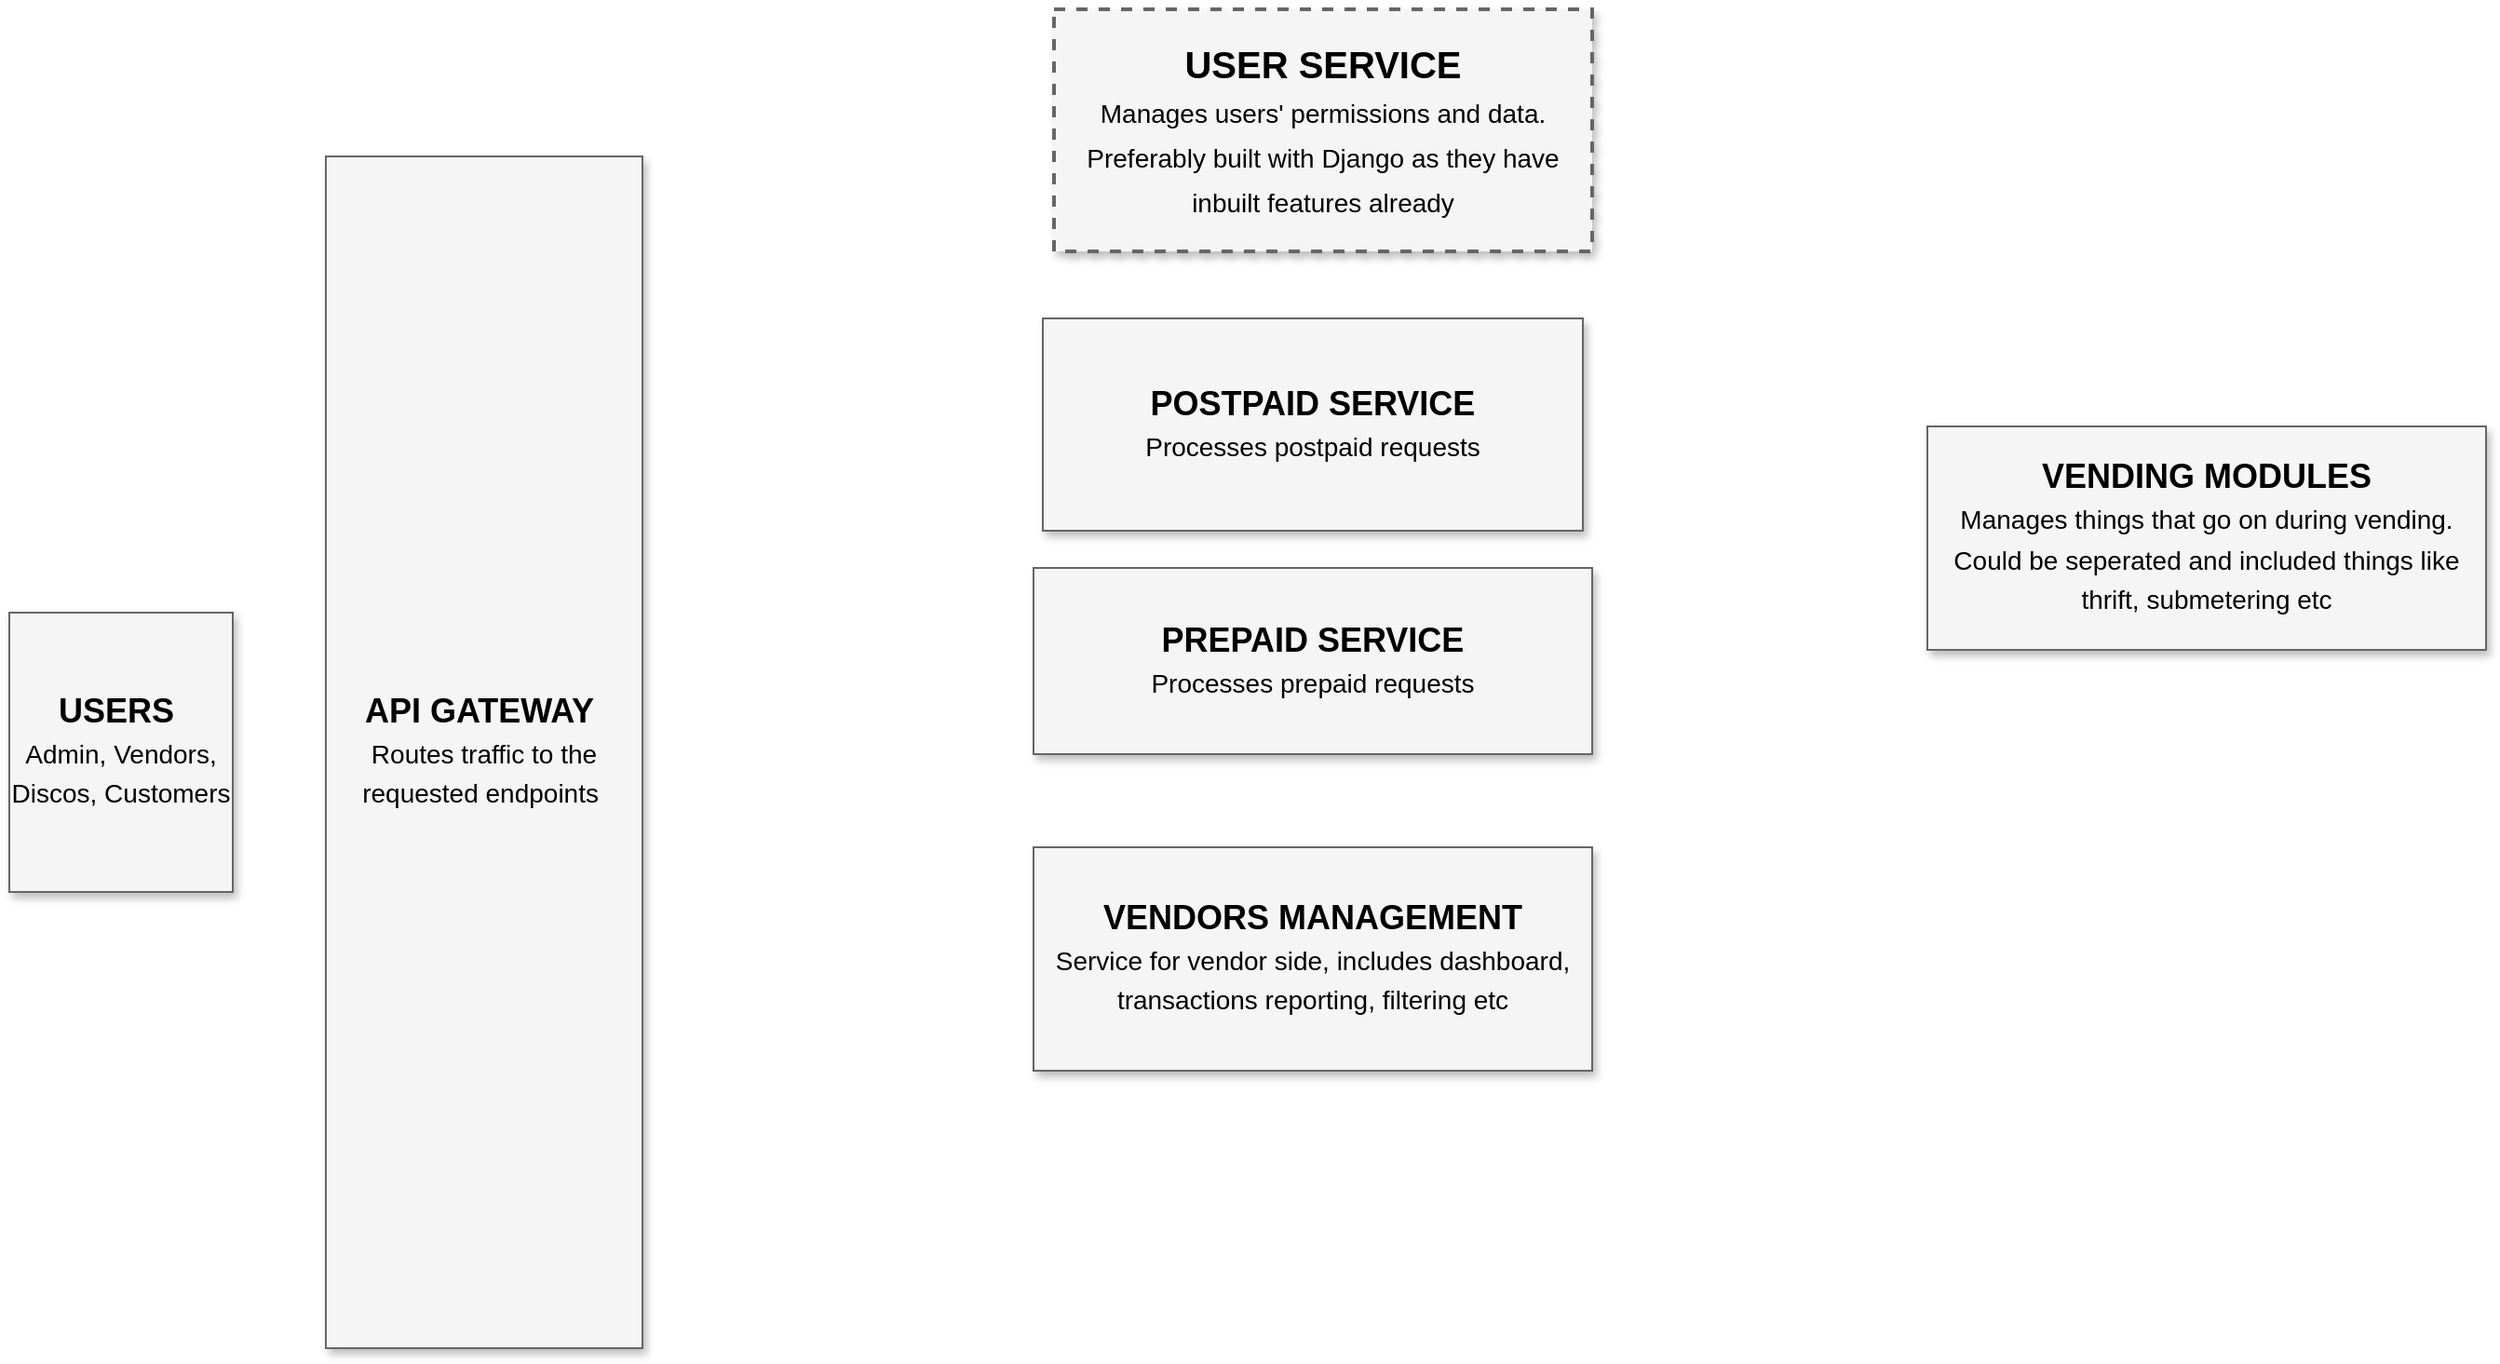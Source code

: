 <mxfile version="21.0.8" type="github">
  <diagram name="Page-1" id="90a13364-a465-7bf4-72fc-28e22215d7a0">
    <mxGraphModel dx="1434" dy="714" grid="1" gridSize="10" guides="1" tooltips="1" connect="1" arrows="1" fold="1" page="1" pageScale="1.5" pageWidth="1169" pageHeight="826" background="none" math="0" shadow="0">
      <root>
        <mxCell id="0" style=";html=1;" />
        <mxCell id="1" style=";html=1;" parent="0" />
        <mxCell id="3a17f1ce550125da-1" value="&lt;b&gt;USER SERVICE&lt;/b&gt;&lt;br&gt;&lt;span style=&quot;font-size: 14px;&quot;&gt;Manages users&#39; permissions and data. Preferably built with Django as they have inbuilt features already&lt;/span&gt;" style="whiteSpace=wrap;html=1;shadow=1;fontSize=20;fillColor=#f5f5f5;strokeColor=#666666;strokeWidth=2;dashed=1;" parent="1" vertex="1">
          <mxGeometry x="661" y="340" width="289" height="130" as="geometry" />
        </mxCell>
        <mxCell id="3a17f1ce550125da-2" value="&lt;b&gt;API GATEWAY&lt;/b&gt;&amp;nbsp;&lt;br&gt;&lt;font style=&quot;font-size: 14px;&quot;&gt;Routes traffic to the requested endpoints&amp;nbsp;&lt;/font&gt;" style="whiteSpace=wrap;html=1;shadow=1;fontSize=18;fillColor=#f5f5f5;strokeColor=#666666;" parent="1" vertex="1">
          <mxGeometry x="270" y="419" width="170" height="640" as="geometry" />
        </mxCell>
        <mxCell id="3a17f1ce550125da-4" value="&lt;b&gt;PREPAID SERVICE&lt;/b&gt;&lt;br&gt;&lt;font style=&quot;font-size: 14px;&quot;&gt;Processes prepaid requests&lt;/font&gt;" style="whiteSpace=wrap;html=1;shadow=1;fontSize=18;fillColor=#f5f5f5;strokeColor=#666666;" parent="1" vertex="1">
          <mxGeometry x="650" y="640" width="300" height="100" as="geometry" />
        </mxCell>
        <mxCell id="3a17f1ce550125da-5" value="&lt;b&gt;POSTPAID SERVICE&lt;/b&gt;&lt;br&gt;&lt;font style=&quot;font-size: 14px;&quot;&gt;Processes postpaid requests&lt;/font&gt;" style="whiteSpace=wrap;html=1;shadow=1;fontSize=18;fillColor=#f5f5f5;strokeColor=#666666;" parent="1" vertex="1">
          <mxGeometry x="655" y="506" width="290" height="114" as="geometry" />
        </mxCell>
        <mxCell id="3a17f1ce550125da-6" value="&lt;b&gt;VENDING MODULES&lt;/b&gt;&lt;br&gt;&lt;font style=&quot;font-size: 14px;&quot;&gt;Manages things that go on during vending. Could be seperated and included things like thrift, submetering etc&lt;/font&gt;" style="whiteSpace=wrap;html=1;shadow=1;fontSize=18;fillColor=#f5f5f5;strokeColor=#666666;" parent="1" vertex="1">
          <mxGeometry x="1130" y="564" width="300" height="120" as="geometry" />
        </mxCell>
        <mxCell id="3a17f1ce550125da-8" value="&lt;b&gt;USERS&amp;nbsp;&lt;br&gt;&lt;/b&gt;&lt;font style=&quot;font-size: 14px;&quot;&gt;Admin, Vendors, Discos, Customers&lt;/font&gt;" style="whiteSpace=wrap;html=1;shadow=1;fontSize=18;fillColor=#f5f5f5;strokeColor=#666666;" parent="1" vertex="1">
          <mxGeometry x="100" y="664" width="120" height="150" as="geometry" />
        </mxCell>
        <mxCell id="oaKNyn6OFyikyZPhIBUf-8" value="&lt;b&gt;VENDORS MANAGEMENT&lt;br&gt;&lt;/b&gt;&lt;span style=&quot;font-size: 14px;&quot;&gt;Service for vendor side, includes dashboard, transactions reporting, filtering etc&lt;/span&gt;" style="whiteSpace=wrap;html=1;shadow=1;fontSize=18;fillColor=#f5f5f5;strokeColor=#666666;" vertex="1" parent="1">
          <mxGeometry x="650" y="790" width="300" height="120" as="geometry" />
        </mxCell>
      </root>
    </mxGraphModel>
  </diagram>
</mxfile>

